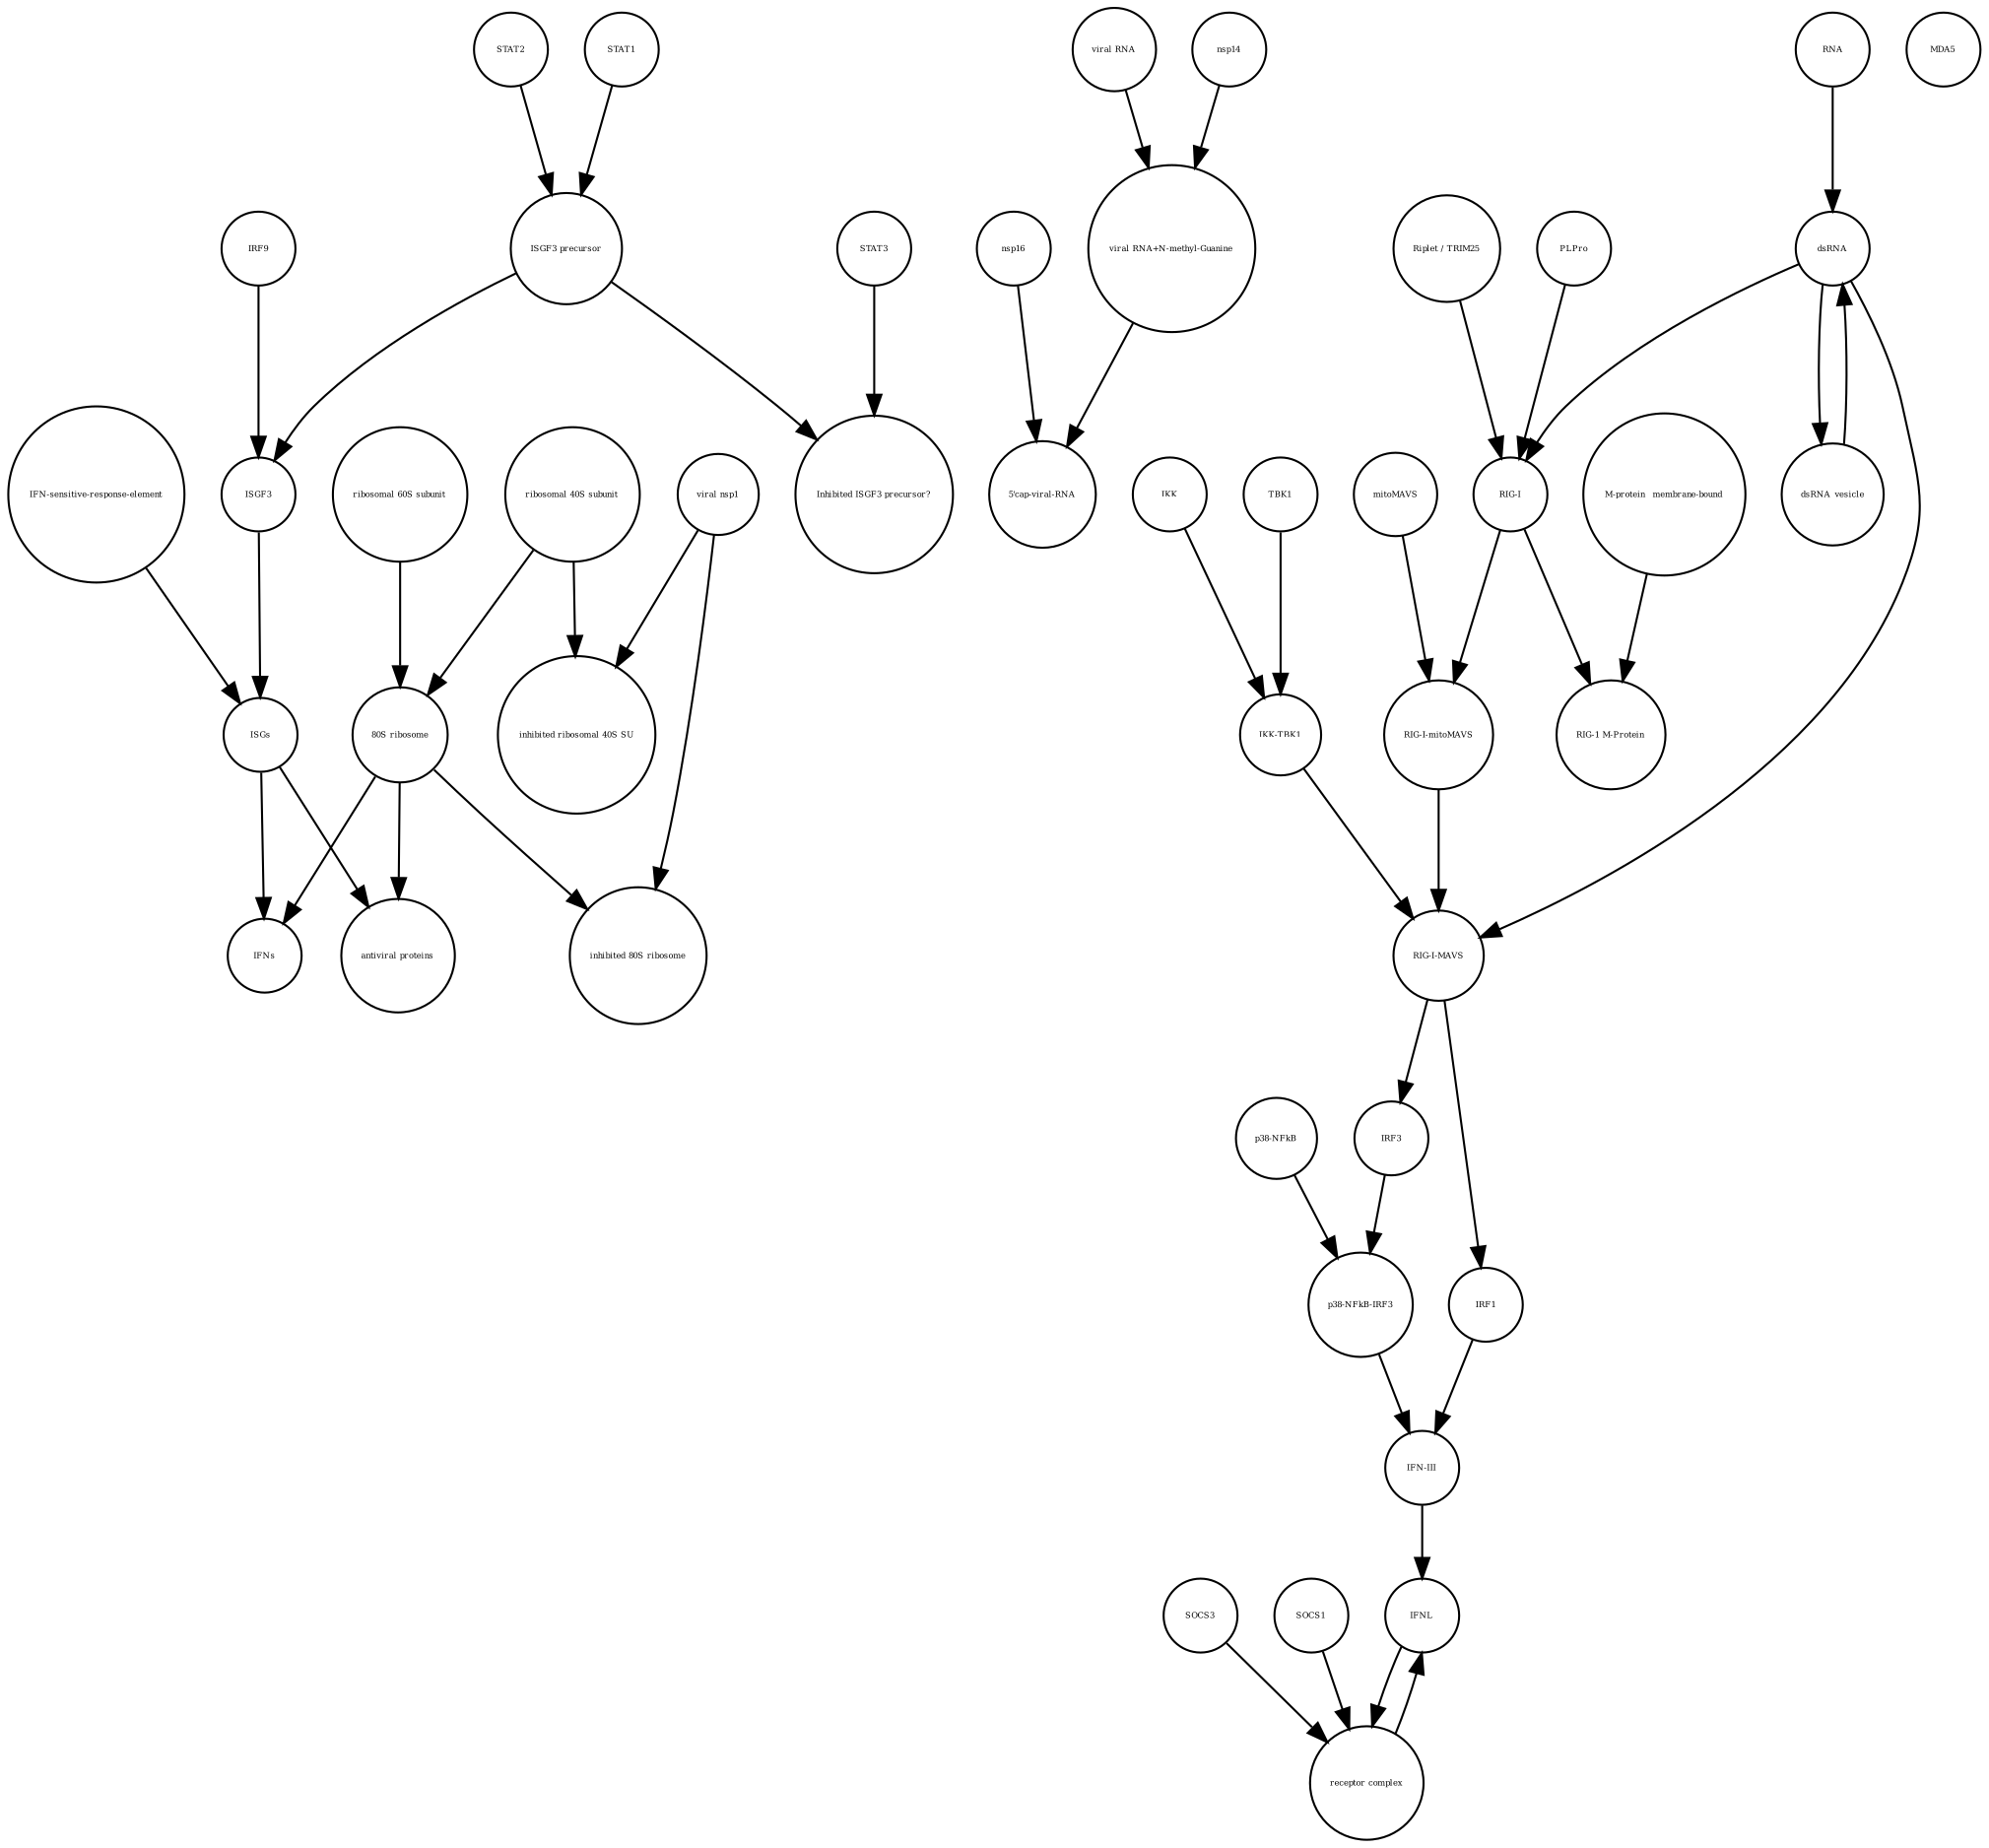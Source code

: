 strict digraph  {
"IFN-sensitive-response-element" [annotation="", bipartite=0, cls="nucleic acid feature", fontsize=4, label="IFN-sensitive-response-element", shape=circle];
ISGs [annotation="", bipartite=0, cls="nucleic acid feature", fontsize=4, label=ISGs, shape=circle];
nsp16 [annotation="", bipartite=0, cls=macromolecule, fontsize=4, label=nsp16, shape=circle];
dsRNA [annotation="", bipartite=0, cls="nucleic acid feature", fontsize=4, label=dsRNA, shape=circle];
IKK [annotation="", bipartite=0, cls=macromolecule, fontsize=4, label=IKK, shape=circle];
dsRNA_vesicle [annotation="", bipartite=0, cls="nucleic acid feature", fontsize=4, label=dsRNA_vesicle, shape=circle];
"ribosomal 60S subunit" [annotation="", bipartite=0, cls=complex, fontsize=4, label="ribosomal 60S subunit", shape=circle];
IFNL [annotation="", bipartite=0, cls=macromolecule, fontsize=4, label=IFNL, shape=circle];
"RIG-I-mitoMAVS" [annotation="", bipartite=0, cls=complex, fontsize=4, label="RIG-I-mitoMAVS", shape=circle];
MDA5 [annotation="", bipartite=0, cls=macromolecule, fontsize=4, label=MDA5, shape=circle];
"5'cap-viral-RNA" [annotation="", bipartite=0, cls="nucleic acid feature", fontsize=4, label="5'cap-viral-RNA", shape=circle];
TBK1 [annotation="", bipartite=0, cls=macromolecule, fontsize=4, label=TBK1, shape=circle];
"viral nsp1" [annotation="", bipartite=0, cls=macromolecule, fontsize=4, label="viral nsp1", shape=circle];
"viral RNA+N-methyl-Guanine" [annotation="", bipartite=0, cls="nucleic acid feature", fontsize=4, label="viral RNA+N-methyl-Guanine", shape=circle];
"Riplet / TRIM25" [annotation="", bipartite=0, cls=macromolecule, fontsize=4, label="Riplet / TRIM25", shape=circle];
mitoMAVS [annotation="", bipartite=0, cls=macromolecule, fontsize=4, label=mitoMAVS, shape=circle];
"viral RNA" [annotation="", bipartite=0, cls="nucleic acid feature", fontsize=4, label="viral RNA", shape=circle];
ISGF3 [annotation="", bipartite=0, cls=complex, fontsize=4, label=ISGF3, shape=circle];
"antiviral proteins" [annotation="", bipartite=0, cls=macromolecule, fontsize=4, label="antiviral proteins", shape=circle];
IRF1 [annotation="", bipartite=0, cls=macromolecule, fontsize=4, label=IRF1, shape=circle];
PLPro [annotation="", bipartite=0, cls=macromolecule, fontsize=4, label=PLPro, shape=circle];
"RIG-I" [annotation="", bipartite=0, cls=macromolecule, fontsize=4, label="RIG-I", shape=circle];
"inhibited 80S ribosome" [annotation="", bipartite=0, cls=complex, fontsize=4, label="inhibited 80S ribosome", shape=circle];
STAT2 [annotation="", bipartite=0, cls=macromolecule, fontsize=4, label=STAT2, shape=circle];
RNA [annotation="", bipartite=0, cls="nucleic acid feature", fontsize=4, label=RNA, shape=circle];
STAT1 [annotation="", bipartite=0, cls=macromolecule, fontsize=4, label=STAT1, shape=circle];
nsp14 [annotation="", bipartite=0, cls=macromolecule, fontsize=4, label=nsp14, shape=circle];
STAT3 [annotation="", bipartite=0, cls=macromolecule, fontsize=4, label=STAT3, shape=circle];
IRF9 [annotation="", bipartite=0, cls=macromolecule, fontsize=4, label=IRF9, shape=circle];
IRF3 [annotation="", bipartite=0, cls=macromolecule, fontsize=4, label=IRF3, shape=circle];
"receptor complex" [annotation="", bipartite=0, cls=complex, fontsize=4, label="receptor complex", shape=circle];
"RIG-I-MAVS" [annotation="", bipartite=0, cls=complex, fontsize=4, label="RIG-I-MAVS", shape=circle];
SOCS3 [annotation="", bipartite=0, cls=macromolecule, fontsize=4, label=SOCS3, shape=circle];
IFNs [annotation="", bipartite=0, cls=macromolecule, fontsize=4, label=IFNs, shape=circle];
"M-protein_ membrane-bound" [annotation="", bipartite=0, cls=macromolecule, fontsize=4, label="M-protein_ membrane-bound", shape=circle];
"inhibited ribosomal 40S SU" [annotation="urn_miriam_doi_10.1101%2F2020.05.18.102467", bipartite=0, cls=complex, fontsize=4, label="inhibited ribosomal 40S SU", shape=circle];
"p38-NFkB-IRF3" [annotation="", bipartite=0, cls=complex, fontsize=4, label="p38-NFkB-IRF3", shape=circle];
"ISGF3 precursor" [annotation="", bipartite=0, cls=complex, fontsize=4, label="ISGF3 precursor", shape=circle];
"IFN-III" [annotation="", bipartite=0, cls=macromolecule, fontsize=4, label="IFN-III", shape=circle];
"IKK-TBK1" [annotation="", bipartite=0, cls=complex, fontsize=4, label="IKK-TBK1", shape=circle];
"80S ribosome" [annotation="", bipartite=0, cls=complex, fontsize=4, label="80S ribosome", shape=circle];
"p38-NFkB" [annotation="", bipartite=0, cls=complex, fontsize=4, label="p38-NFkB", shape=circle];
"ribosomal 40S subunit" [annotation="", bipartite=0, cls=complex, fontsize=4, label="ribosomal 40S subunit", shape=circle];
"RIG-1 M-Protein" [annotation="", bipartite=0, cls=complex, fontsize=4, label="RIG-1 M-Protein", shape=circle];
SOCS1 [annotation="", bipartite=0, cls=macromolecule, fontsize=4, label=SOCS1, shape=circle];
"Inhibited ISGF3 precursor?" [annotation="", bipartite=0, cls=complex, fontsize=4, label="Inhibited ISGF3 precursor?", shape=circle];
"IFN-sensitive-response-element" -> ISGs  [annotation="", interaction_type=production];
ISGs -> IFNs  [annotation="", interaction_type=production];
ISGs -> "antiviral proteins"  [annotation="", interaction_type=production];
nsp16 -> "5'cap-viral-RNA"  [annotation="urn_miriam_doi_10.1016%2Fj.chom.2020.05.008", interaction_type=catalysis];
dsRNA -> "RIG-I-MAVS"  [annotation="", interaction_type="necessary stimulation"];
dsRNA -> dsRNA_vesicle  [annotation="", interaction_type=production];
dsRNA -> "RIG-I"  [annotation="", interaction_type="necessary stimulation"];
IKK -> "IKK-TBK1"  [annotation="", interaction_type=production];
dsRNA_vesicle -> dsRNA  [annotation="", interaction_type=production];
"ribosomal 60S subunit" -> "80S ribosome"  [annotation="", interaction_type=production];
IFNL -> "receptor complex"  [annotation="", interaction_type=stimulation];
"RIG-I-mitoMAVS" -> "RIG-I-MAVS"  [annotation="", interaction_type=production];
TBK1 -> "IKK-TBK1"  [annotation="", interaction_type=production];
"viral nsp1" -> "inhibited 80S ribosome"  [annotation="", interaction_type=production];
"viral nsp1" -> "inhibited ribosomal 40S SU"  [annotation="", interaction_type=production];
"viral RNA+N-methyl-Guanine" -> "5'cap-viral-RNA"  [annotation="", interaction_type=production];
"Riplet / TRIM25" -> "RIG-I"  [annotation="", interaction_type=catalysis];
mitoMAVS -> "RIG-I-mitoMAVS"  [annotation="", interaction_type=production];
"viral RNA" -> "viral RNA+N-methyl-Guanine"  [annotation="", interaction_type=production];
ISGF3 -> ISGs  [annotation="", interaction_type="necessary stimulation"];
IRF1 -> "IFN-III"  [annotation="", interaction_type=stimulation];
PLPro -> "RIG-I"  [annotation="", interaction_type=catalysis];
"RIG-I" -> "RIG-1 M-Protein"  [annotation="", interaction_type=production];
"RIG-I" -> "RIG-I-mitoMAVS"  [annotation="", interaction_type=production];
STAT2 -> "ISGF3 precursor"  [annotation="", interaction_type=production];
RNA -> dsRNA  [annotation="", interaction_type=production];
STAT1 -> "ISGF3 precursor"  [annotation="", interaction_type=production];
nsp14 -> "viral RNA+N-methyl-Guanine"  [annotation="", interaction_type=catalysis];
STAT3 -> "Inhibited ISGF3 precursor?"  [annotation="", interaction_type=production];
IRF9 -> ISGF3  [annotation="", interaction_type=production];
IRF3 -> "p38-NFkB-IRF3"  [annotation="", interaction_type=production];
"receptor complex" -> IFNL  [annotation="", interaction_type=production];
"RIG-I-MAVS" -> IRF3  [annotation="", interaction_type=stimulation];
"RIG-I-MAVS" -> IRF1  [annotation="", interaction_type=catalysis];
SOCS3 -> "receptor complex"  [annotation="", interaction_type=production];
"M-protein_ membrane-bound" -> "RIG-1 M-Protein"  [annotation="", interaction_type=production];
"p38-NFkB-IRF3" -> "IFN-III"  [annotation="", interaction_type=stimulation];
"ISGF3 precursor" -> "Inhibited ISGF3 precursor?"  [annotation="", interaction_type=production];
"ISGF3 precursor" -> ISGF3  [annotation="", interaction_type=production];
"IFN-III" -> IFNL  [annotation="", interaction_type=production];
"IKK-TBK1" -> "RIG-I-MAVS"  [annotation="", interaction_type=production];
"80S ribosome" -> "inhibited 80S ribosome"  [annotation="", interaction_type=production];
"80S ribosome" -> IFNs  [annotation="", interaction_type=catalysis];
"80S ribosome" -> "antiviral proteins"  [annotation="", interaction_type=catalysis];
"p38-NFkB" -> "p38-NFkB-IRF3"  [annotation="", interaction_type=production];
"ribosomal 40S subunit" -> "80S ribosome"  [annotation="", interaction_type=production];
"ribosomal 40S subunit" -> "inhibited ribosomal 40S SU"  [annotation="", interaction_type=production];
SOCS1 -> "receptor complex"  [annotation="", interaction_type=production];
}

